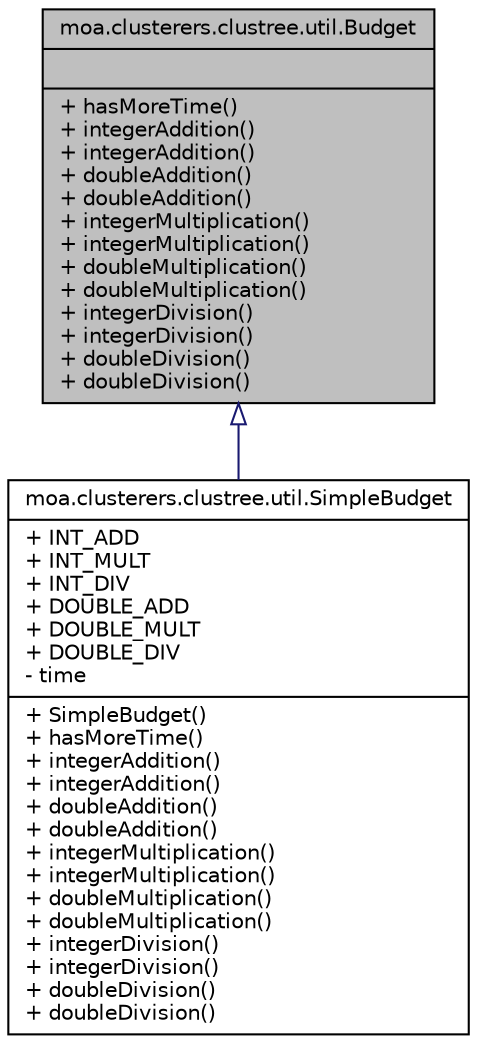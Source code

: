 digraph G
{
  edge [fontname="Helvetica",fontsize="10",labelfontname="Helvetica",labelfontsize="10"];
  node [fontname="Helvetica",fontsize="10",shape=record];
  Node1 [label="{moa.clusterers.clustree.util.Budget\n||+ hasMoreTime()\l+ integerAddition()\l+ integerAddition()\l+ doubleAddition()\l+ doubleAddition()\l+ integerMultiplication()\l+ integerMultiplication()\l+ doubleMultiplication()\l+ doubleMultiplication()\l+ integerDivision()\l+ integerDivision()\l+ doubleDivision()\l+ doubleDivision()\l}",height=0.2,width=0.4,color="black", fillcolor="grey75", style="filled" fontcolor="black"];
  Node1 -> Node2 [dir=back,color="midnightblue",fontsize="10",style="solid",arrowtail="empty",fontname="Helvetica"];
  Node2 [label="{moa.clusterers.clustree.util.SimpleBudget\n|+ INT_ADD\l+ INT_MULT\l+ INT_DIV\l+ DOUBLE_ADD\l+ DOUBLE_MULT\l+ DOUBLE_DIV\l- time\l|+ SimpleBudget()\l+ hasMoreTime()\l+ integerAddition()\l+ integerAddition()\l+ doubleAddition()\l+ doubleAddition()\l+ integerMultiplication()\l+ integerMultiplication()\l+ doubleMultiplication()\l+ doubleMultiplication()\l+ integerDivision()\l+ integerDivision()\l+ doubleDivision()\l+ doubleDivision()\l}",height=0.2,width=0.4,color="black", fillcolor="white", style="filled",URL="$classmoa_1_1clusterers_1_1clustree_1_1util_1_1SimpleBudget.html"];
}
